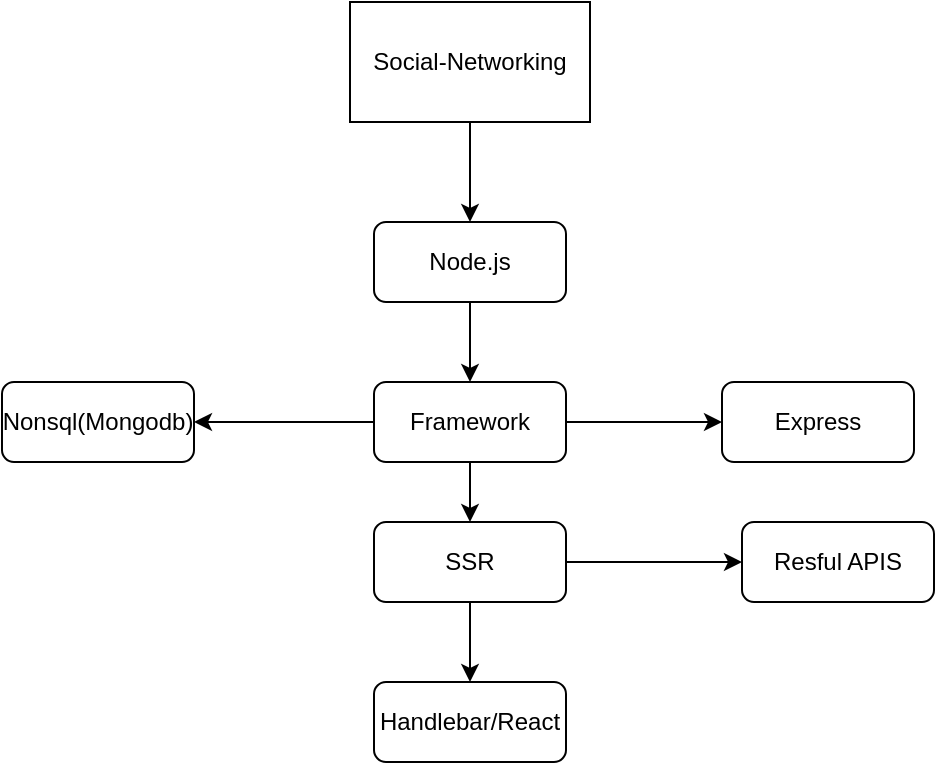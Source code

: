 <mxfile version="24.4.4" type="github">
  <diagram name="Page-1" id="UmI5OVjlSen4vwv1EwPG">
    <mxGraphModel dx="1290" dy="522" grid="1" gridSize="10" guides="1" tooltips="1" connect="1" arrows="1" fold="1" page="1" pageScale="1" pageWidth="827" pageHeight="1169" math="0" shadow="0">
      <root>
        <mxCell id="0" />
        <mxCell id="1" parent="0" />
        <mxCell id="G6abDcwJfT4IdSnQX5Mb-11" style="edgeStyle=orthogonalEdgeStyle;rounded=0;orthogonalLoop=1;jettySize=auto;html=1;entryX=0.5;entryY=0;entryDx=0;entryDy=0;" parent="1" source="G6abDcwJfT4IdSnQX5Mb-1" target="G6abDcwJfT4IdSnQX5Mb-4" edge="1">
          <mxGeometry relative="1" as="geometry" />
        </mxCell>
        <mxCell id="G6abDcwJfT4IdSnQX5Mb-1" value="Social-Networking" style="rounded=0;whiteSpace=wrap;html=1;" parent="1" vertex="1">
          <mxGeometry x="294" y="100" width="120" height="60" as="geometry" />
        </mxCell>
        <mxCell id="G6abDcwJfT4IdSnQX5Mb-13" style="edgeStyle=orthogonalEdgeStyle;rounded=0;orthogonalLoop=1;jettySize=auto;html=1;entryX=0.5;entryY=0;entryDx=0;entryDy=0;" parent="1" source="G6abDcwJfT4IdSnQX5Mb-4" target="G6abDcwJfT4IdSnQX5Mb-5" edge="1">
          <mxGeometry relative="1" as="geometry" />
        </mxCell>
        <mxCell id="G6abDcwJfT4IdSnQX5Mb-4" value="Node.js" style="rounded=1;whiteSpace=wrap;html=1;" parent="1" vertex="1">
          <mxGeometry x="306" y="210" width="96" height="40" as="geometry" />
        </mxCell>
        <mxCell id="G6abDcwJfT4IdSnQX5Mb-14" style="edgeStyle=orthogonalEdgeStyle;rounded=0;orthogonalLoop=1;jettySize=auto;html=1;entryX=0.5;entryY=0;entryDx=0;entryDy=0;" parent="1" source="G6abDcwJfT4IdSnQX5Mb-5" target="G6abDcwJfT4IdSnQX5Mb-8" edge="1">
          <mxGeometry relative="1" as="geometry" />
        </mxCell>
        <mxCell id="G6abDcwJfT4IdSnQX5Mb-16" style="edgeStyle=orthogonalEdgeStyle;rounded=0;orthogonalLoop=1;jettySize=auto;html=1;entryX=1;entryY=0.5;entryDx=0;entryDy=0;" parent="1" source="G6abDcwJfT4IdSnQX5Mb-5" target="G6abDcwJfT4IdSnQX5Mb-10" edge="1">
          <mxGeometry relative="1" as="geometry" />
        </mxCell>
        <mxCell id="G6abDcwJfT4IdSnQX5Mb-17" style="edgeStyle=orthogonalEdgeStyle;rounded=0;orthogonalLoop=1;jettySize=auto;html=1;entryX=0;entryY=0.5;entryDx=0;entryDy=0;" parent="1" source="G6abDcwJfT4IdSnQX5Mb-5" target="G6abDcwJfT4IdSnQX5Mb-6" edge="1">
          <mxGeometry relative="1" as="geometry" />
        </mxCell>
        <mxCell id="G6abDcwJfT4IdSnQX5Mb-5" value="Framework" style="rounded=1;whiteSpace=wrap;html=1;" parent="1" vertex="1">
          <mxGeometry x="306" y="290" width="96" height="40" as="geometry" />
        </mxCell>
        <mxCell id="G6abDcwJfT4IdSnQX5Mb-6" value="Express" style="rounded=1;whiteSpace=wrap;html=1;" parent="1" vertex="1">
          <mxGeometry x="480" y="290" width="96" height="40" as="geometry" />
        </mxCell>
        <mxCell id="G6abDcwJfT4IdSnQX5Mb-15" style="edgeStyle=orthogonalEdgeStyle;rounded=0;orthogonalLoop=1;jettySize=auto;html=1;entryX=0.5;entryY=0;entryDx=0;entryDy=0;" parent="1" source="G6abDcwJfT4IdSnQX5Mb-8" target="G6abDcwJfT4IdSnQX5Mb-9" edge="1">
          <mxGeometry relative="1" as="geometry" />
        </mxCell>
        <mxCell id="G6abDcwJfT4IdSnQX5Mb-19" style="edgeStyle=orthogonalEdgeStyle;rounded=0;orthogonalLoop=1;jettySize=auto;html=1;entryX=0;entryY=0.5;entryDx=0;entryDy=0;" parent="1" source="G6abDcwJfT4IdSnQX5Mb-8" target="G6abDcwJfT4IdSnQX5Mb-18" edge="1">
          <mxGeometry relative="1" as="geometry" />
        </mxCell>
        <mxCell id="G6abDcwJfT4IdSnQX5Mb-8" value="SSR" style="rounded=1;whiteSpace=wrap;html=1;" parent="1" vertex="1">
          <mxGeometry x="306" y="360" width="96" height="40" as="geometry" />
        </mxCell>
        <mxCell id="G6abDcwJfT4IdSnQX5Mb-9" value="Handlebar/React" style="rounded=1;whiteSpace=wrap;html=1;" parent="1" vertex="1">
          <mxGeometry x="306" y="440" width="96" height="40" as="geometry" />
        </mxCell>
        <mxCell id="G6abDcwJfT4IdSnQX5Mb-10" value="Nonsql(Mongodb)" style="rounded=1;whiteSpace=wrap;html=1;" parent="1" vertex="1">
          <mxGeometry x="120" y="290" width="96" height="40" as="geometry" />
        </mxCell>
        <mxCell id="G6abDcwJfT4IdSnQX5Mb-18" value="Resful APIS" style="rounded=1;whiteSpace=wrap;html=1;" parent="1" vertex="1">
          <mxGeometry x="490" y="360" width="96" height="40" as="geometry" />
        </mxCell>
      </root>
    </mxGraphModel>
  </diagram>
</mxfile>
